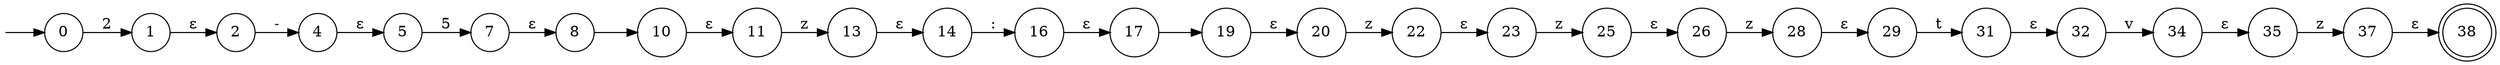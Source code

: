 digraph nfa {
	graph [rankdir=LR]
	node [shape=circle]
	{
		graph [margin="0,0" rank=source]
		"" [fixedsize=true margin="0,0" shape=none width=0]
	}
	{
		graph [rank=sink]
		38 [shape=doublecircle]
	}
	0
	1
	2
	4
	5
	7
	8
	10
	11
	13
	14
	16
	17
	19
	20
	22
	23
	25
	26
	28
	29
	31
	32
	34
	35
	37
	0 -> 1 [label=2]
	1 -> 2 [label="ε"]
	2 -> 4 [label="-"]
	4 -> 5 [label="ε"]
	5 -> 7 [label=5]
	7 -> 8 [label="ε"]
	8 -> 10 [label=" "]
	10 -> 11 [label="ε"]
	11 -> 13 [label=z]
	13 -> 14 [label="ε"]
	14 -> 16 [label=":"]
	16 -> 17 [label="ε"]
	17 -> 19 [label=" "]
	19 -> 20 [label="ε"]
	20 -> 22 [label=z]
	22 -> 23 [label="ε"]
	23 -> 25 [label=z]
	25 -> 26 [label="ε"]
	26 -> 28 [label=z]
	28 -> 29 [label="ε"]
	29 -> 31 [label=t]
	31 -> 32 [label="ε"]
	32 -> 34 [label=v]
	34 -> 35 [label="ε"]
	35 -> 37 [label=z]
	37 -> 38 [label="ε"]
	"" -> 0
}
